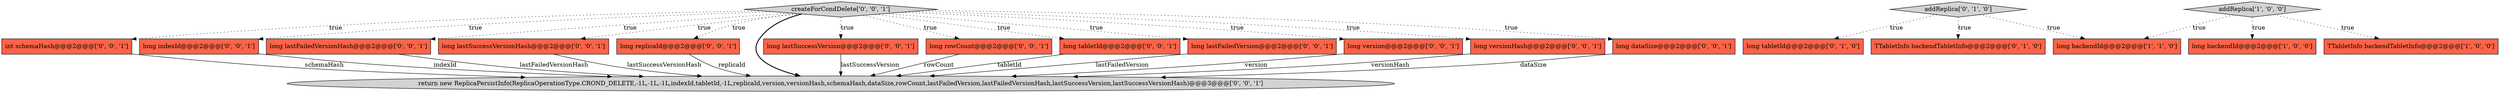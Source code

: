 digraph {
19 [style = filled, label = "int schemaHash@@@2@@@['0', '0', '1']", fillcolor = tomato, shape = box image = "AAA0AAABBB3BBB"];
12 [style = filled, label = "long indexId@@@2@@@['0', '0', '1']", fillcolor = tomato, shape = box image = "AAA0AAABBB3BBB"];
6 [style = filled, label = "long tabletId@@@2@@@['0', '1', '0']", fillcolor = tomato, shape = box image = "AAA0AAABBB2BBB"];
4 [style = filled, label = "TTabletInfo backendTabletInfo@@@2@@@['0', '1', '0']", fillcolor = tomato, shape = box image = "AAA0AAABBB2BBB"];
14 [style = filled, label = "long lastFailedVersionHash@@@2@@@['0', '0', '1']", fillcolor = tomato, shape = box image = "AAA0AAABBB3BBB"];
9 [style = filled, label = "long lastSuccessVersionHash@@@2@@@['0', '0', '1']", fillcolor = tomato, shape = box image = "AAA0AAABBB3BBB"];
5 [style = filled, label = "addReplica['0', '1', '0']", fillcolor = lightgray, shape = diamond image = "AAA0AAABBB2BBB"];
7 [style = filled, label = "long replicaId@@@2@@@['0', '0', '1']", fillcolor = tomato, shape = box image = "AAA0AAABBB3BBB"];
11 [style = filled, label = "createForCondDelete['0', '0', '1']", fillcolor = lightgray, shape = diamond image = "AAA0AAABBB3BBB"];
17 [style = filled, label = "return new ReplicaPersistInfo(ReplicaOperationType.CROND_DELETE,-1L,-1L,-1L,indexId,tabletId,-1L,replicaId,version,versionHash,schemaHash,dataSize,rowCount,lastFailedVersion,lastFailedVersionHash,lastSuccessVersion,lastSuccessVersionHash)@@@3@@@['0', '0', '1']", fillcolor = lightgray, shape = ellipse image = "AAA0AAABBB3BBB"];
10 [style = filled, label = "long lastSuccessVersion@@@2@@@['0', '0', '1']", fillcolor = tomato, shape = box image = "AAA0AAABBB3BBB"];
8 [style = filled, label = "long rowCount@@@2@@@['0', '0', '1']", fillcolor = tomato, shape = box image = "AAA0AAABBB3BBB"];
15 [style = filled, label = "long tabletId@@@2@@@['0', '0', '1']", fillcolor = tomato, shape = box image = "AAA0AAABBB3BBB"];
3 [style = filled, label = "long backendId@@@2@@@['1', '1', '0']", fillcolor = tomato, shape = box image = "AAA0AAABBB1BBB"];
2 [style = filled, label = "addReplica['1', '0', '0']", fillcolor = lightgray, shape = diamond image = "AAA0AAABBB1BBB"];
0 [style = filled, label = "long backendId@@@2@@@['1', '0', '0']", fillcolor = tomato, shape = box image = "AAA0AAABBB1BBB"];
1 [style = filled, label = "TTabletInfo backendTabletInfo@@@2@@@['1', '0', '0']", fillcolor = tomato, shape = box image = "AAA0AAABBB1BBB"];
13 [style = filled, label = "long lastFailedVersion@@@2@@@['0', '0', '1']", fillcolor = tomato, shape = box image = "AAA0AAABBB3BBB"];
18 [style = filled, label = "long version@@@2@@@['0', '0', '1']", fillcolor = tomato, shape = box image = "AAA0AAABBB3BBB"];
16 [style = filled, label = "long versionHash@@@2@@@['0', '0', '1']", fillcolor = tomato, shape = box image = "AAA0AAABBB3BBB"];
20 [style = filled, label = "long dataSize@@@2@@@['0', '0', '1']", fillcolor = tomato, shape = box image = "AAA0AAABBB3BBB"];
11->9 [style = dotted, label="true"];
2->3 [style = dotted, label="true"];
11->10 [style = dotted, label="true"];
11->12 [style = dotted, label="true"];
9->17 [style = solid, label="lastSuccessVersionHash"];
15->17 [style = solid, label="tabletId"];
18->17 [style = solid, label="version"];
5->3 [style = dotted, label="true"];
5->4 [style = dotted, label="true"];
13->17 [style = solid, label="lastFailedVersion"];
8->17 [style = solid, label="rowCount"];
11->7 [style = dotted, label="true"];
11->17 [style = bold, label=""];
11->16 [style = dotted, label="true"];
20->17 [style = solid, label="dataSize"];
2->1 [style = dotted, label="true"];
5->6 [style = dotted, label="true"];
12->17 [style = solid, label="indexId"];
11->8 [style = dotted, label="true"];
7->17 [style = solid, label="replicaId"];
16->17 [style = solid, label="versionHash"];
11->19 [style = dotted, label="true"];
11->14 [style = dotted, label="true"];
19->17 [style = solid, label="schemaHash"];
11->18 [style = dotted, label="true"];
11->20 [style = dotted, label="true"];
11->15 [style = dotted, label="true"];
10->17 [style = solid, label="lastSuccessVersion"];
2->0 [style = dotted, label="true"];
11->13 [style = dotted, label="true"];
14->17 [style = solid, label="lastFailedVersionHash"];
}
